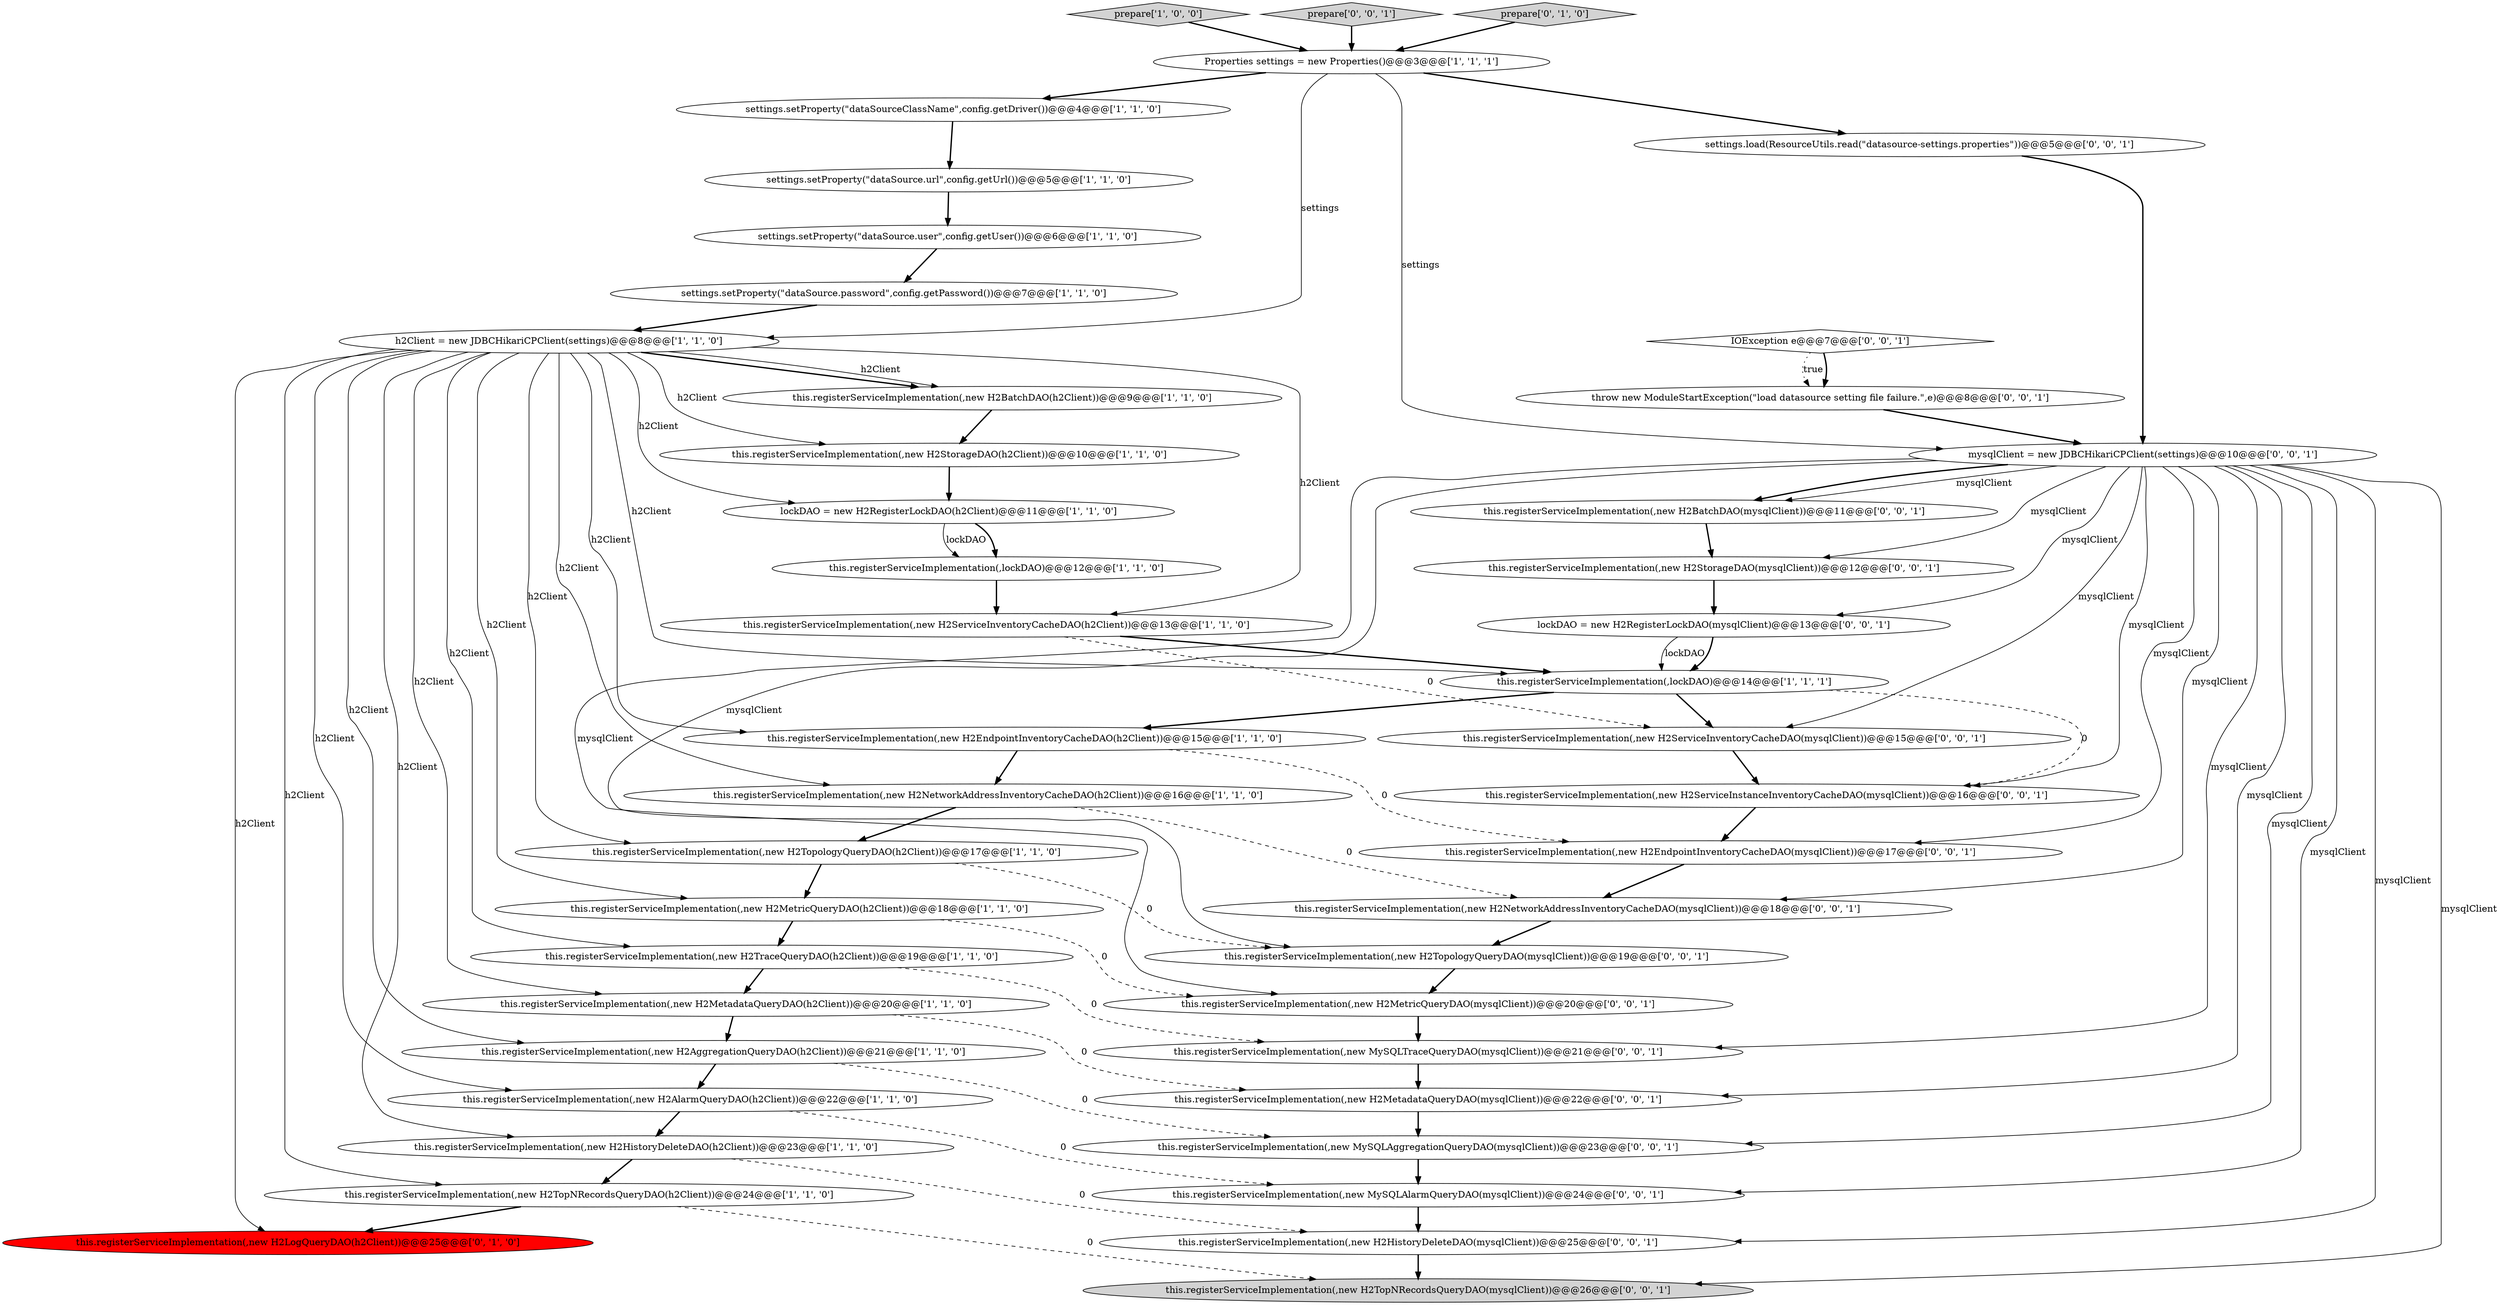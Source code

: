 digraph {
20 [style = filled, label = "prepare['1', '0', '0']", fillcolor = lightgray, shape = diamond image = "AAA0AAABBB1BBB"];
40 [style = filled, label = "this.registerServiceImplementation(,new H2TopologyQueryDAO(mysqlClient))@@@19@@@['0', '0', '1']", fillcolor = white, shape = ellipse image = "AAA0AAABBB3BBB"];
0 [style = filled, label = "this.registerServiceImplementation(,new H2NetworkAddressInventoryCacheDAO(h2Client))@@@16@@@['1', '1', '0']", fillcolor = white, shape = ellipse image = "AAA0AAABBB1BBB"];
16 [style = filled, label = "this.registerServiceImplementation(,new H2HistoryDeleteDAO(h2Client))@@@23@@@['1', '1', '0']", fillcolor = white, shape = ellipse image = "AAA0AAABBB1BBB"];
4 [style = filled, label = "this.registerServiceImplementation(,lockDAO)@@@12@@@['1', '1', '0']", fillcolor = white, shape = ellipse image = "AAA0AAABBB1BBB"];
27 [style = filled, label = "this.registerServiceImplementation(,new H2HistoryDeleteDAO(mysqlClient))@@@25@@@['0', '0', '1']", fillcolor = white, shape = ellipse image = "AAA0AAABBB3BBB"];
25 [style = filled, label = "this.registerServiceImplementation(,new H2NetworkAddressInventoryCacheDAO(mysqlClient))@@@18@@@['0', '0', '1']", fillcolor = white, shape = ellipse image = "AAA0AAABBB3BBB"];
22 [style = filled, label = "this.registerServiceImplementation(,new H2AlarmQueryDAO(h2Client))@@@22@@@['1', '1', '0']", fillcolor = white, shape = ellipse image = "AAA0AAABBB1BBB"];
42 [style = filled, label = "this.registerServiceImplementation(,new H2ServiceInstanceInventoryCacheDAO(mysqlClient))@@@16@@@['0', '0', '1']", fillcolor = white, shape = ellipse image = "AAA0AAABBB3BBB"];
29 [style = filled, label = "this.registerServiceImplementation(,new H2ServiceInventoryCacheDAO(mysqlClient))@@@15@@@['0', '0', '1']", fillcolor = white, shape = ellipse image = "AAA0AAABBB3BBB"];
14 [style = filled, label = "this.registerServiceImplementation(,new H2ServiceInventoryCacheDAO(h2Client))@@@13@@@['1', '1', '0']", fillcolor = white, shape = ellipse image = "AAA0AAABBB1BBB"];
41 [style = filled, label = "settings.load(ResourceUtils.read(\"datasource-settings.properties\"))@@@5@@@['0', '0', '1']", fillcolor = white, shape = ellipse image = "AAA0AAABBB3BBB"];
17 [style = filled, label = "this.registerServiceImplementation(,new H2MetricQueryDAO(h2Client))@@@18@@@['1', '1', '0']", fillcolor = white, shape = ellipse image = "AAA0AAABBB1BBB"];
3 [style = filled, label = "this.registerServiceImplementation(,new H2TopNRecordsQueryDAO(h2Client))@@@24@@@['1', '1', '0']", fillcolor = white, shape = ellipse image = "AAA0AAABBB1BBB"];
9 [style = filled, label = "this.registerServiceImplementation(,new H2AggregationQueryDAO(h2Client))@@@21@@@['1', '1', '0']", fillcolor = white, shape = ellipse image = "AAA0AAABBB1BBB"];
21 [style = filled, label = "settings.setProperty(\"dataSource.user\",config.getUser())@@@6@@@['1', '1', '0']", fillcolor = white, shape = ellipse image = "AAA0AAABBB1BBB"];
34 [style = filled, label = "prepare['0', '0', '1']", fillcolor = lightgray, shape = diamond image = "AAA0AAABBB3BBB"];
24 [style = filled, label = "prepare['0', '1', '0']", fillcolor = lightgray, shape = diamond image = "AAA0AAABBB2BBB"];
43 [style = filled, label = "this.registerServiceImplementation(,new H2TopNRecordsQueryDAO(mysqlClient))@@@26@@@['0', '0', '1']", fillcolor = lightgray, shape = ellipse image = "AAA0AAABBB3BBB"];
44 [style = filled, label = "this.registerServiceImplementation(,new H2MetricQueryDAO(mysqlClient))@@@20@@@['0', '0', '1']", fillcolor = white, shape = ellipse image = "AAA0AAABBB3BBB"];
37 [style = filled, label = "this.registerServiceImplementation(,new MySQLTraceQueryDAO(mysqlClient))@@@21@@@['0', '0', '1']", fillcolor = white, shape = ellipse image = "AAA0AAABBB3BBB"];
6 [style = filled, label = "this.registerServiceImplementation(,new H2MetadataQueryDAO(h2Client))@@@20@@@['1', '1', '0']", fillcolor = white, shape = ellipse image = "AAA0AAABBB1BBB"];
36 [style = filled, label = "this.registerServiceImplementation(,new H2EndpointInventoryCacheDAO(mysqlClient))@@@17@@@['0', '0', '1']", fillcolor = white, shape = ellipse image = "AAA0AAABBB3BBB"];
19 [style = filled, label = "this.registerServiceImplementation(,new H2StorageDAO(h2Client))@@@10@@@['1', '1', '0']", fillcolor = white, shape = ellipse image = "AAA0AAABBB1BBB"];
7 [style = filled, label = "settings.setProperty(\"dataSourceClassName\",config.getDriver())@@@4@@@['1', '1', '0']", fillcolor = white, shape = ellipse image = "AAA0AAABBB1BBB"];
32 [style = filled, label = "mysqlClient = new JDBCHikariCPClient(settings)@@@10@@@['0', '0', '1']", fillcolor = white, shape = ellipse image = "AAA0AAABBB3BBB"];
12 [style = filled, label = "h2Client = new JDBCHikariCPClient(settings)@@@8@@@['1', '1', '0']", fillcolor = white, shape = ellipse image = "AAA0AAABBB1BBB"];
26 [style = filled, label = "lockDAO = new H2RegisterLockDAO(mysqlClient)@@@13@@@['0', '0', '1']", fillcolor = white, shape = ellipse image = "AAA0AAABBB3BBB"];
23 [style = filled, label = "this.registerServiceImplementation(,new H2LogQueryDAO(h2Client))@@@25@@@['0', '1', '0']", fillcolor = red, shape = ellipse image = "AAA1AAABBB2BBB"];
30 [style = filled, label = "this.registerServiceImplementation(,new H2BatchDAO(mysqlClient))@@@11@@@['0', '0', '1']", fillcolor = white, shape = ellipse image = "AAA0AAABBB3BBB"];
5 [style = filled, label = "this.registerServiceImplementation(,new H2BatchDAO(h2Client))@@@9@@@['1', '1', '0']", fillcolor = white, shape = ellipse image = "AAA0AAABBB1BBB"];
28 [style = filled, label = "this.registerServiceImplementation(,new MySQLAggregationQueryDAO(mysqlClient))@@@23@@@['0', '0', '1']", fillcolor = white, shape = ellipse image = "AAA0AAABBB3BBB"];
33 [style = filled, label = "this.registerServiceImplementation(,new MySQLAlarmQueryDAO(mysqlClient))@@@24@@@['0', '0', '1']", fillcolor = white, shape = ellipse image = "AAA0AAABBB3BBB"];
2 [style = filled, label = "Properties settings = new Properties()@@@3@@@['1', '1', '1']", fillcolor = white, shape = ellipse image = "AAA0AAABBB1BBB"];
31 [style = filled, label = "this.registerServiceImplementation(,new H2MetadataQueryDAO(mysqlClient))@@@22@@@['0', '0', '1']", fillcolor = white, shape = ellipse image = "AAA0AAABBB3BBB"];
11 [style = filled, label = "this.registerServiceImplementation(,new H2TraceQueryDAO(h2Client))@@@19@@@['1', '1', '0']", fillcolor = white, shape = ellipse image = "AAA0AAABBB1BBB"];
38 [style = filled, label = "IOException e@@@7@@@['0', '0', '1']", fillcolor = white, shape = diamond image = "AAA0AAABBB3BBB"];
10 [style = filled, label = "settings.setProperty(\"dataSource.url\",config.getUrl())@@@5@@@['1', '1', '0']", fillcolor = white, shape = ellipse image = "AAA0AAABBB1BBB"];
1 [style = filled, label = "this.registerServiceImplementation(,new H2TopologyQueryDAO(h2Client))@@@17@@@['1', '1', '0']", fillcolor = white, shape = ellipse image = "AAA0AAABBB1BBB"];
13 [style = filled, label = "this.registerServiceImplementation(,new H2EndpointInventoryCacheDAO(h2Client))@@@15@@@['1', '1', '0']", fillcolor = white, shape = ellipse image = "AAA0AAABBB1BBB"];
18 [style = filled, label = "lockDAO = new H2RegisterLockDAO(h2Client)@@@11@@@['1', '1', '0']", fillcolor = white, shape = ellipse image = "AAA0AAABBB1BBB"];
8 [style = filled, label = "this.registerServiceImplementation(,lockDAO)@@@14@@@['1', '1', '1']", fillcolor = white, shape = ellipse image = "AAA0AAABBB1BBB"];
15 [style = filled, label = "settings.setProperty(\"dataSource.password\",config.getPassword())@@@7@@@['1', '1', '0']", fillcolor = white, shape = ellipse image = "AAA0AAABBB1BBB"];
35 [style = filled, label = "throw new ModuleStartException(\"load datasource setting file failure.\",e)@@@8@@@['0', '0', '1']", fillcolor = white, shape = ellipse image = "AAA0AAABBB3BBB"];
39 [style = filled, label = "this.registerServiceImplementation(,new H2StorageDAO(mysqlClient))@@@12@@@['0', '0', '1']", fillcolor = white, shape = ellipse image = "AAA0AAABBB3BBB"];
32->37 [style = solid, label="mysqlClient"];
12->14 [style = solid, label="h2Client"];
12->5 [style = bold, label=""];
12->3 [style = solid, label="h2Client"];
16->27 [style = dashed, label="0"];
12->16 [style = solid, label="h2Client"];
21->15 [style = bold, label=""];
12->13 [style = solid, label="h2Client"];
1->40 [style = dashed, label="0"];
12->5 [style = solid, label="h2Client"];
12->6 [style = solid, label="h2Client"];
0->25 [style = dashed, label="0"];
12->8 [style = solid, label="h2Client"];
34->2 [style = bold, label=""];
37->31 [style = bold, label=""];
32->29 [style = solid, label="mysqlClient"];
2->32 [style = solid, label="settings"];
25->40 [style = bold, label=""];
16->3 [style = bold, label=""];
19->18 [style = bold, label=""];
41->32 [style = bold, label=""];
12->11 [style = solid, label="h2Client"];
12->23 [style = solid, label="h2Client"];
6->31 [style = dashed, label="0"];
32->39 [style = solid, label="mysqlClient"];
10->21 [style = bold, label=""];
12->0 [style = solid, label="h2Client"];
33->27 [style = bold, label=""];
39->26 [style = bold, label=""];
1->17 [style = bold, label=""];
8->42 [style = dashed, label="0"];
12->1 [style = solid, label="h2Client"];
3->23 [style = bold, label=""];
36->25 [style = bold, label=""];
18->4 [style = bold, label=""];
32->42 [style = solid, label="mysqlClient"];
15->12 [style = bold, label=""];
14->8 [style = bold, label=""];
44->37 [style = bold, label=""];
31->28 [style = bold, label=""];
38->35 [style = bold, label=""];
14->29 [style = dashed, label="0"];
13->0 [style = bold, label=""];
9->22 [style = bold, label=""];
32->30 [style = solid, label="mysqlClient"];
2->41 [style = bold, label=""];
4->14 [style = bold, label=""];
27->43 [style = bold, label=""];
22->16 [style = bold, label=""];
26->8 [style = solid, label="lockDAO"];
22->33 [style = dashed, label="0"];
35->32 [style = bold, label=""];
12->17 [style = solid, label="h2Client"];
26->8 [style = bold, label=""];
32->26 [style = solid, label="mysqlClient"];
12->18 [style = solid, label="h2Client"];
32->30 [style = bold, label=""];
32->44 [style = solid, label="mysqlClient"];
5->19 [style = bold, label=""];
12->19 [style = solid, label="h2Client"];
0->1 [style = bold, label=""];
29->42 [style = bold, label=""];
32->43 [style = solid, label="mysqlClient"];
32->27 [style = solid, label="mysqlClient"];
18->4 [style = solid, label="lockDAO"];
8->13 [style = bold, label=""];
40->44 [style = bold, label=""];
32->31 [style = solid, label="mysqlClient"];
13->36 [style = dashed, label="0"];
24->2 [style = bold, label=""];
7->10 [style = bold, label=""];
12->9 [style = solid, label="h2Client"];
11->6 [style = bold, label=""];
9->28 [style = dashed, label="0"];
32->36 [style = solid, label="mysqlClient"];
42->36 [style = bold, label=""];
32->33 [style = solid, label="mysqlClient"];
12->22 [style = solid, label="h2Client"];
32->40 [style = solid, label="mysqlClient"];
20->2 [style = bold, label=""];
17->44 [style = dashed, label="0"];
28->33 [style = bold, label=""];
38->35 [style = dotted, label="true"];
3->43 [style = dashed, label="0"];
2->12 [style = solid, label="settings"];
30->39 [style = bold, label=""];
11->37 [style = dashed, label="0"];
2->7 [style = bold, label=""];
6->9 [style = bold, label=""];
32->28 [style = solid, label="mysqlClient"];
8->29 [style = bold, label=""];
32->25 [style = solid, label="mysqlClient"];
17->11 [style = bold, label=""];
}

